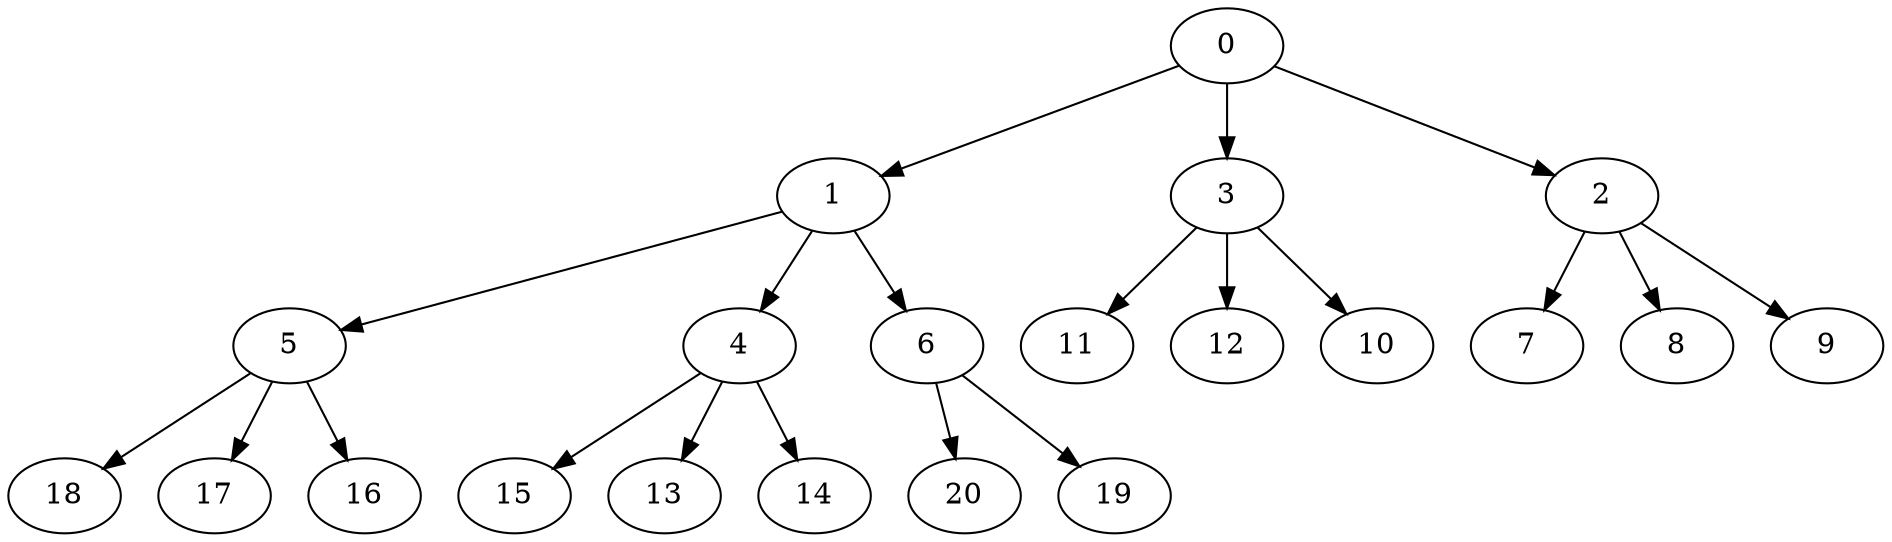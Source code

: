 digraph "OutTree-Balanced-MaxBf-3_Nodes_21_CCR_0.10_WeightType_Random#4" {
	graph ["Duplicate states"=0,
		GraphType=OutTree,
		"Max states in OPEN"=0,
		Modes="120000ms; topo-ordered tasks, ; Pruning: task equivalence, fixed order ready list, ; F-value: ; Optimisation: best schedule length (\
SL) optimisation on equal, ",
		NumberOfTasks=21,
		"Pruned using list schedule length"=273124,
		"States removed from OPEN"=0,
		TargetSystem="Homogeneous-2",
		"Time to schedule (ms)"=1292,
		"Total idle time"=91,
		"Total schedule length"=692,
		"Total sequential time"=1291,
		"Total states created"=634080
	];
	0	["Finish time"=87,
		Processor=0,
		"Start time"=0,
		Weight=87];
	1	["Finish time"=110,
		Processor=1,
		"Start time"=91,
		Weight=19];
	0 -> 1	[Weight=4];
	3	["Finish time"=419,
		Processor=1,
		"Start time"=361,
		Weight=58];
	0 -> 3	[Weight=8];
	2	["Finish time"=106,
		Processor=0,
		"Start time"=87,
		Weight=19];
	0 -> 2	[Weight=8];
	5	["Finish time"=366,
		Processor=0,
		"Start time"=279,
		Weight=87];
	1 -> 5	[Weight=7];
	4	["Finish time"=574,
		Processor=1,
		"Start time"=535,
		Weight=39];
	1 -> 4	[Weight=5];
	6	["Finish time"=212,
		Processor=0,
		"Start time"=183,
		Weight=29];
	1 -> 6	[Weight=10];
	18	["Finish time"=577,
		Processor=0,
		"Start time"=481,
		Weight=96];
	5 -> 18	[Weight=9];
	17	["Finish time"=433,
		Processor=0,
		"Start time"=366,
		Weight=67];
	5 -> 17	[Weight=6];
	16	["Finish time"=477,
		Processor=1,
		"Start time"=419,
		Weight=58];
	5 -> 16	[Weight=4];
	15	["Finish time"=692,
		Processor=0,
		"Start time"=596,
		Weight=96];
	4 -> 15	[Weight=9];
	13	["Finish time"=632,
		Processor=1,
		"Start time"=574,
		Weight=58];
	4 -> 13	[Weight=5];
	14	["Finish time"=596,
		Processor=0,
		"Start time"=577,
		Weight=19];
	4 -> 14	[Weight=3];
	11	["Finish time"=690,
		Processor=1,
		"Start time"=632,
		Weight=58];
	3 -> 11	[Weight=8];
	12	["Finish time"=535,
		Processor=1,
		"Start time"=477,
		Weight=58];
	3 -> 12	[Weight=3];
	10	["Finish time"=481,
		Processor=0,
		"Start time"=433,
		Weight=48];
	3 -> 10	[Weight=9];
	7	["Finish time"=197,
		Processor=1,
		"Start time"=110,
		Weight=87];
	2 -> 7	[Weight=4];
	8	["Finish time"=284,
		Processor=1,
		"Start time"=197,
		Weight=87];
	2 -> 8	[Weight=10];
	9	["Finish time"=183,
		Processor=0,
		"Start time"=106,
		Weight=77];
	2 -> 9	[Weight=7];
	20	["Finish time"=361,
		Processor=1,
		"Start time"=284,
		Weight=77];
	6 -> 20	[Weight=3];
	19	["Finish time"=279,
		Processor=0,
		"Start time"=212,
		Weight=67];
	6 -> 19	[Weight=7];
}
